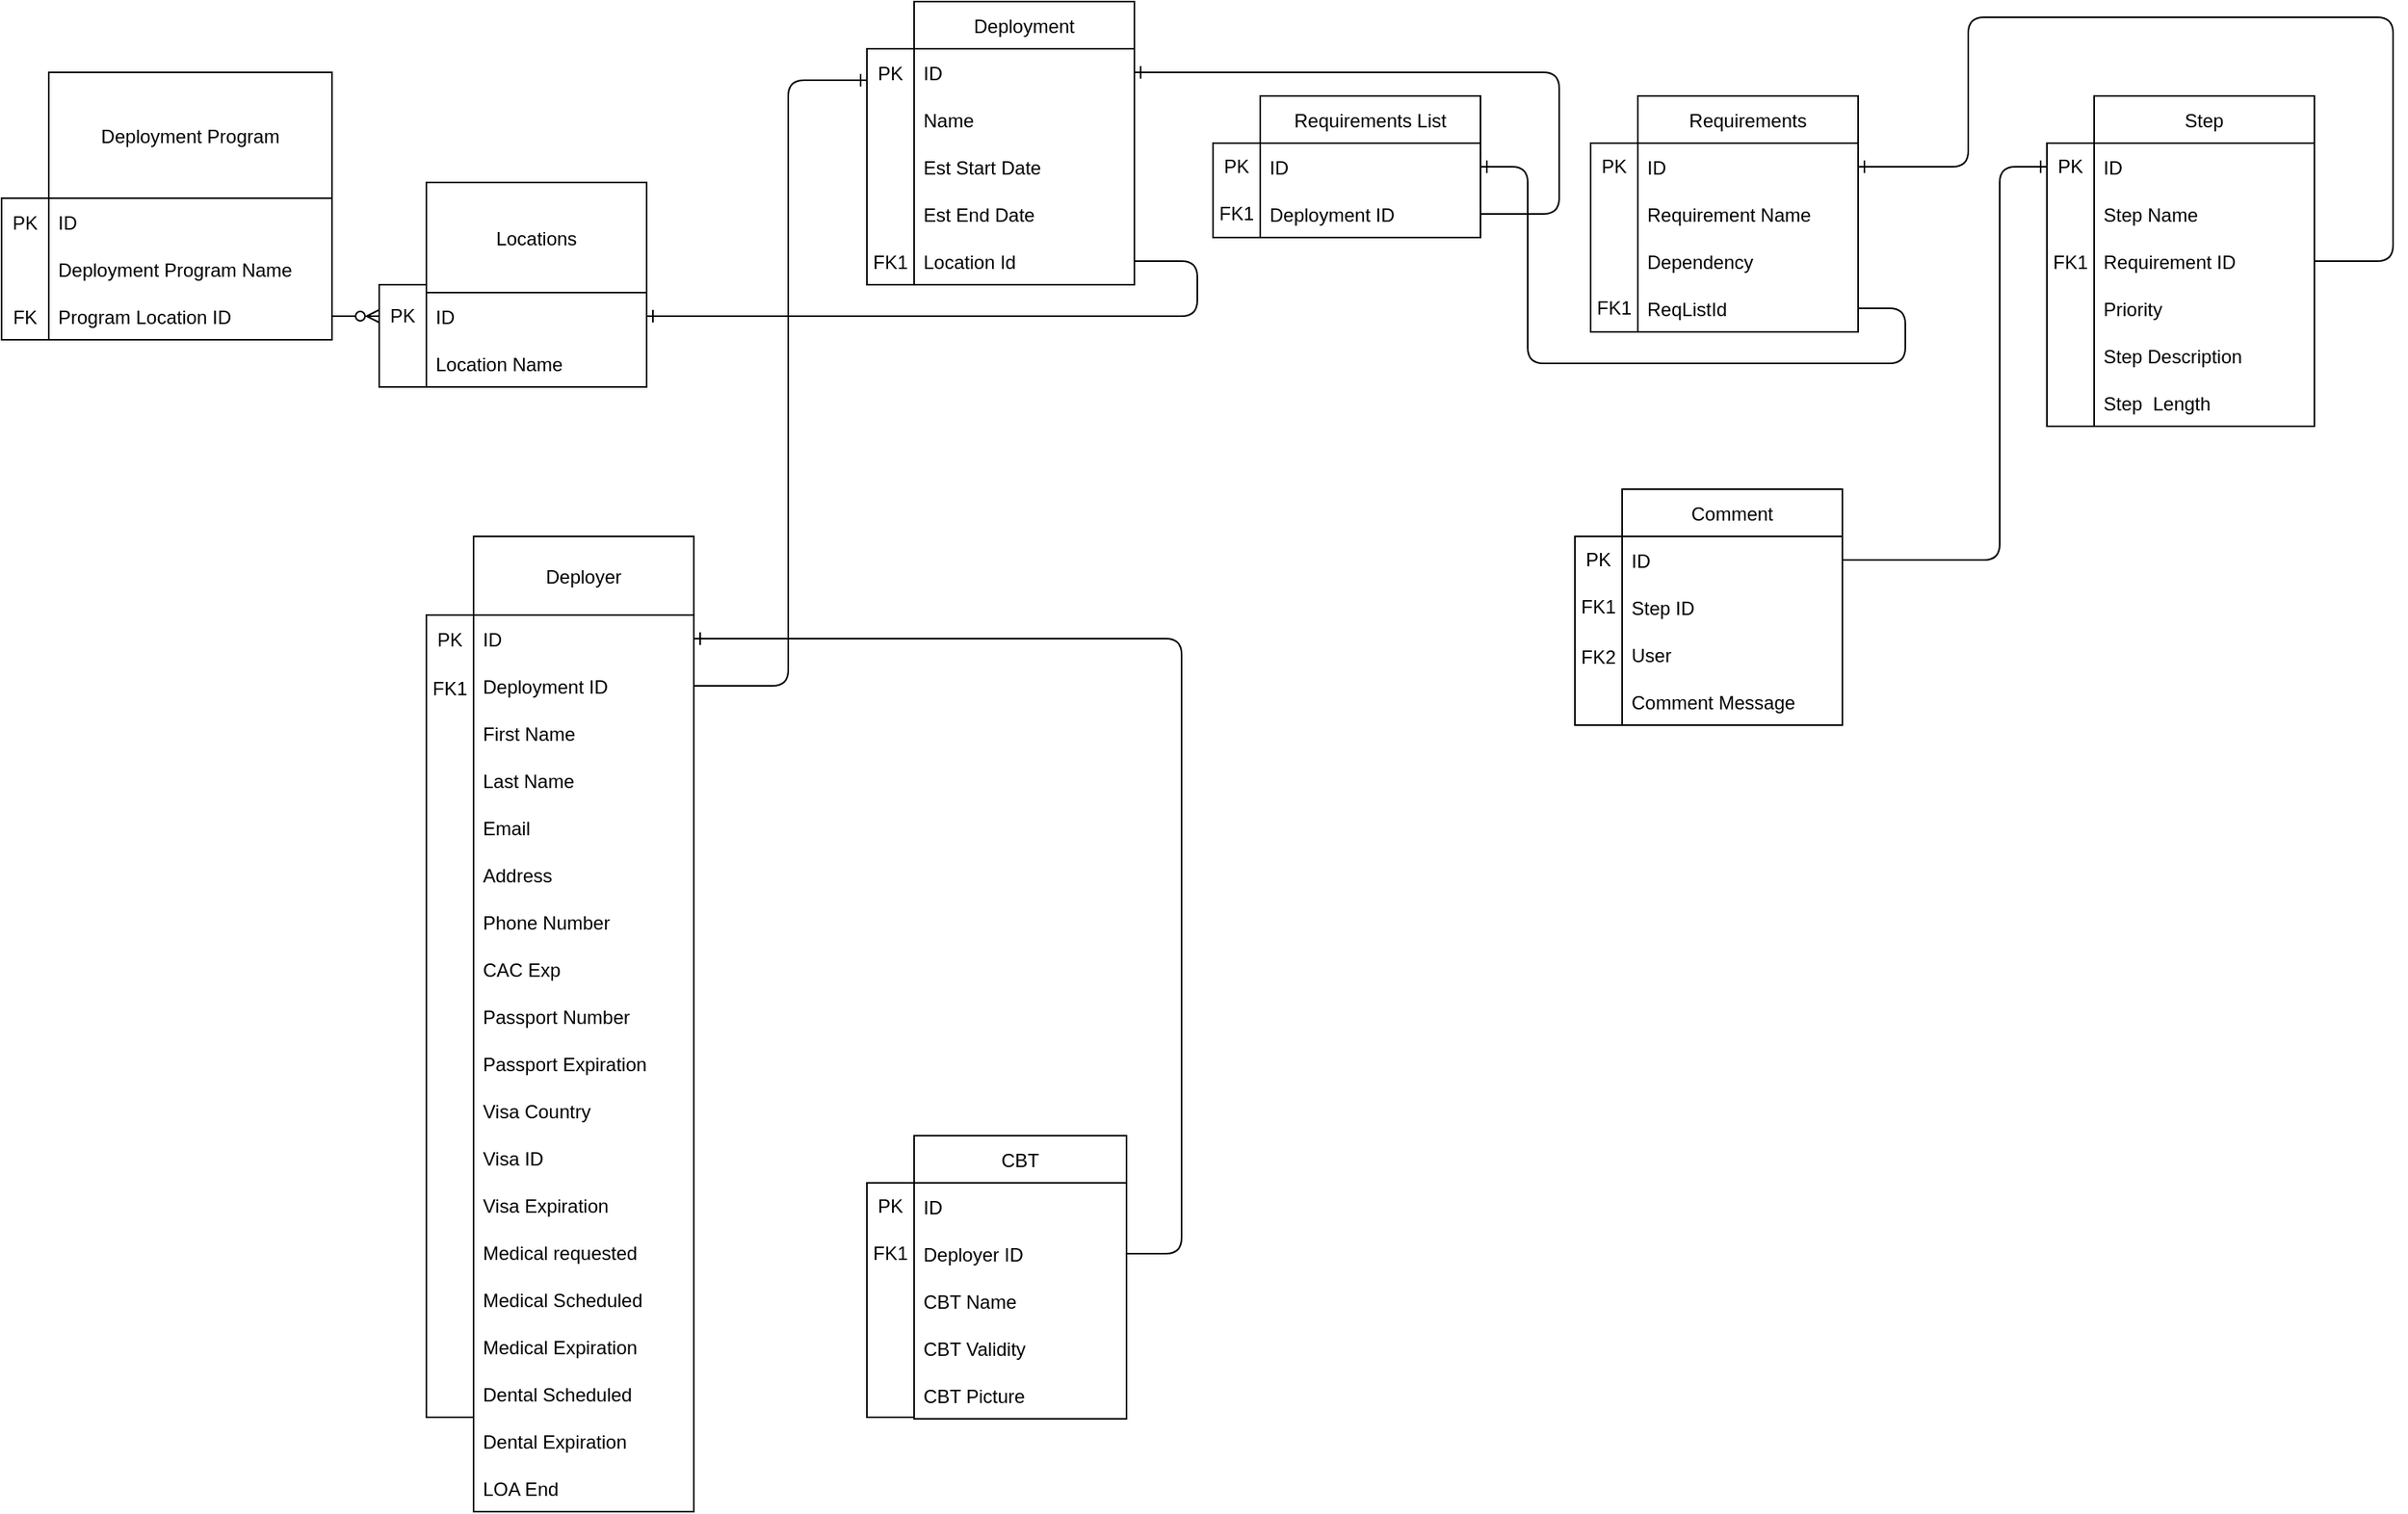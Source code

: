 <mxfile>
    <diagram id="AFWs4lzlDskF8MYlSA8I" name="Page-1">
        <mxGraphModel dx="1898" dy="1566" grid="1" gridSize="10" guides="1" tooltips="1" connect="1" arrows="1" fold="1" page="1" pageScale="1" pageWidth="850" pageHeight="1100" math="0" shadow="0">
            <root>
                <mxCell id="0"/>
                <mxCell id="1" parent="0"/>
                <mxCell id="123" value="Deployer" style="swimlane;fontStyle=0;childLayout=stackLayout;horizontal=1;startSize=50;horizontalStack=0;resizeParent=1;resizeParentMax=0;resizeLast=0;collapsible=1;marginBottom=0;" parent="1" vertex="1">
                    <mxGeometry x="80" y="160" width="140" height="620" as="geometry"/>
                </mxCell>
                <mxCell id="134" value="ID" style="text;strokeColor=none;fillColor=none;align=left;verticalAlign=middle;spacingLeft=4;spacingRight=4;overflow=hidden;points=[[0,0.5],[1,0.5]];portConstraint=eastwest;rotatable=0;" parent="123" vertex="1">
                    <mxGeometry y="50" width="140" height="30" as="geometry"/>
                </mxCell>
                <mxCell id="158" value="Deployment ID" style="text;strokeColor=none;fillColor=none;align=left;verticalAlign=middle;spacingLeft=4;spacingRight=4;overflow=hidden;points=[[0,0.5],[1,0.5]];portConstraint=eastwest;rotatable=0;" parent="123" vertex="1">
                    <mxGeometry y="80" width="140" height="30" as="geometry"/>
                </mxCell>
                <mxCell id="466" value="First Name" style="text;strokeColor=none;fillColor=none;align=left;verticalAlign=middle;spacingLeft=4;spacingRight=4;overflow=hidden;points=[[0,0.5],[1,0.5]];portConstraint=eastwest;rotatable=0;" parent="123" vertex="1">
                    <mxGeometry y="110" width="140" height="30" as="geometry"/>
                </mxCell>
                <mxCell id="467" value="Last Name" style="text;strokeColor=none;fillColor=none;align=left;verticalAlign=middle;spacingLeft=4;spacingRight=4;overflow=hidden;points=[[0,0.5],[1,0.5]];portConstraint=eastwest;rotatable=0;" parent="123" vertex="1">
                    <mxGeometry y="140" width="140" height="30" as="geometry"/>
                </mxCell>
                <mxCell id="124" value="Email  " style="text;strokeColor=none;fillColor=none;align=left;verticalAlign=middle;spacingLeft=4;spacingRight=4;overflow=hidden;points=[[0,0.5],[1,0.5]];portConstraint=eastwest;rotatable=0;" parent="123" vertex="1">
                    <mxGeometry y="170" width="140" height="30" as="geometry"/>
                </mxCell>
                <mxCell id="125" value="Address" style="text;strokeColor=none;fillColor=none;align=left;verticalAlign=middle;spacingLeft=4;spacingRight=4;overflow=hidden;points=[[0,0.5],[1,0.5]];portConstraint=eastwest;rotatable=0;" parent="123" vertex="1">
                    <mxGeometry y="200" width="140" height="30" as="geometry"/>
                </mxCell>
                <mxCell id="127" value="Phone Number" style="text;strokeColor=none;fillColor=none;align=left;verticalAlign=middle;spacingLeft=4;spacingRight=4;overflow=hidden;points=[[0,0.5],[1,0.5]];portConstraint=eastwest;rotatable=0;" parent="123" vertex="1">
                    <mxGeometry y="230" width="140" height="30" as="geometry"/>
                </mxCell>
                <mxCell id="422" value="CAC Exp" style="text;strokeColor=none;fillColor=none;align=left;verticalAlign=middle;spacingLeft=4;spacingRight=4;overflow=hidden;points=[[0,0.5],[1,0.5]];portConstraint=eastwest;rotatable=0;" parent="123" vertex="1">
                    <mxGeometry y="260" width="140" height="30" as="geometry"/>
                </mxCell>
                <mxCell id="128" value="Passport Number" style="text;strokeColor=none;fillColor=none;align=left;verticalAlign=middle;spacingLeft=4;spacingRight=4;overflow=hidden;points=[[0,0.5],[1,0.5]];portConstraint=eastwest;rotatable=0;" parent="123" vertex="1">
                    <mxGeometry y="290" width="140" height="30" as="geometry"/>
                </mxCell>
                <mxCell id="446" value="Passport Expiration" style="text;strokeColor=none;fillColor=none;align=left;verticalAlign=middle;spacingLeft=4;spacingRight=4;overflow=hidden;points=[[0,0.5],[1,0.5]];portConstraint=eastwest;rotatable=0;" parent="123" vertex="1">
                    <mxGeometry y="320" width="140" height="30" as="geometry"/>
                </mxCell>
                <mxCell id="126" value="Visa Country" style="text;strokeColor=none;fillColor=none;align=left;verticalAlign=middle;spacingLeft=4;spacingRight=4;overflow=hidden;points=[[0,0.5],[1,0.5]];portConstraint=eastwest;rotatable=0;perimeterSpacing=1;" parent="123" vertex="1">
                    <mxGeometry y="350" width="140" height="30" as="geometry"/>
                </mxCell>
                <mxCell id="448" value="Visa ID" style="text;strokeColor=none;fillColor=none;align=left;verticalAlign=middle;spacingLeft=4;spacingRight=4;overflow=hidden;points=[[0,0.5],[1,0.5]];portConstraint=eastwest;rotatable=0;perimeterSpacing=1;" parent="123" vertex="1">
                    <mxGeometry y="380" width="140" height="30" as="geometry"/>
                </mxCell>
                <mxCell id="449" value="Visa Expiration" style="text;strokeColor=none;fillColor=none;align=left;verticalAlign=middle;spacingLeft=4;spacingRight=4;overflow=hidden;points=[[0,0.5],[1,0.5]];portConstraint=eastwest;rotatable=0;perimeterSpacing=1;" parent="123" vertex="1">
                    <mxGeometry y="410" width="140" height="30" as="geometry"/>
                </mxCell>
                <mxCell id="176" value="Medical requested" style="text;strokeColor=none;fillColor=none;align=left;verticalAlign=middle;spacingLeft=4;spacingRight=4;overflow=hidden;points=[[0,0.5],[1,0.5]];portConstraint=eastwest;rotatable=0;" parent="123" vertex="1">
                    <mxGeometry y="440" width="140" height="30" as="geometry"/>
                </mxCell>
                <mxCell id="452" value="Medical Scheduled" style="text;strokeColor=none;fillColor=none;align=left;verticalAlign=middle;spacingLeft=4;spacingRight=4;overflow=hidden;points=[[0,0.5],[1,0.5]];portConstraint=eastwest;rotatable=0;" parent="123" vertex="1">
                    <mxGeometry y="470" width="140" height="30" as="geometry"/>
                </mxCell>
                <mxCell id="453" value="Medical Expiration" style="text;strokeColor=none;fillColor=none;align=left;verticalAlign=middle;spacingLeft=4;spacingRight=4;overflow=hidden;points=[[0,0.5],[1,0.5]];portConstraint=eastwest;rotatable=0;" parent="123" vertex="1">
                    <mxGeometry y="500" width="140" height="30" as="geometry"/>
                </mxCell>
                <mxCell id="177" value="Dental Scheduled" style="text;strokeColor=none;fillColor=none;align=left;verticalAlign=middle;spacingLeft=4;spacingRight=4;overflow=hidden;points=[[0,0.5],[1,0.5]];portConstraint=eastwest;rotatable=0;" parent="123" vertex="1">
                    <mxGeometry y="530" width="140" height="30" as="geometry"/>
                </mxCell>
                <mxCell id="454" value="Dental Expiration" style="text;strokeColor=none;fillColor=none;align=left;verticalAlign=middle;spacingLeft=4;spacingRight=4;overflow=hidden;points=[[0,0.5],[1,0.5]];portConstraint=eastwest;rotatable=0;" parent="123" vertex="1">
                    <mxGeometry y="560" width="140" height="30" as="geometry"/>
                </mxCell>
                <mxCell id="450" value="LOA End" style="text;strokeColor=none;fillColor=none;align=left;verticalAlign=middle;spacingLeft=4;spacingRight=4;overflow=hidden;points=[[0,0.5],[1,0.5]];portConstraint=eastwest;rotatable=0;" parent="123" vertex="1">
                    <mxGeometry y="590" width="140" height="30" as="geometry"/>
                </mxCell>
                <mxCell id="148" value="CBT" style="swimlane;fontStyle=0;childLayout=stackLayout;horizontal=1;startSize=30;horizontalStack=0;resizeParent=1;resizeParentMax=0;resizeLast=0;collapsible=1;marginBottom=0;" parent="1" vertex="1">
                    <mxGeometry x="360" y="541" width="135" height="180" as="geometry"/>
                </mxCell>
                <mxCell id="149" value="ID" style="text;strokeColor=none;fillColor=none;align=left;verticalAlign=middle;spacingLeft=4;spacingRight=4;overflow=hidden;points=[[0,0.5],[1,0.5]];portConstraint=eastwest;rotatable=0;" parent="148" vertex="1">
                    <mxGeometry y="30" width="135" height="30" as="geometry"/>
                </mxCell>
                <mxCell id="462" value="Deployer ID" style="text;strokeColor=none;fillColor=none;align=left;verticalAlign=middle;spacingLeft=4;spacingRight=4;overflow=hidden;points=[[0,0.5],[1,0.5]];portConstraint=eastwest;rotatable=0;" parent="148" vertex="1">
                    <mxGeometry y="60" width="135" height="30" as="geometry"/>
                </mxCell>
                <mxCell id="150" value="CBT Name" style="text;strokeColor=none;fillColor=none;align=left;verticalAlign=middle;spacingLeft=4;spacingRight=4;overflow=hidden;points=[[0,0.5],[1,0.5]];portConstraint=eastwest;rotatable=0;" parent="148" vertex="1">
                    <mxGeometry y="90" width="135" height="30" as="geometry"/>
                </mxCell>
                <mxCell id="151" value="CBT Validity" style="text;strokeColor=none;fillColor=none;align=left;verticalAlign=middle;spacingLeft=4;spacingRight=4;overflow=hidden;points=[[0,0.5],[1,0.5]];portConstraint=eastwest;rotatable=0;" parent="148" vertex="1">
                    <mxGeometry y="120" width="135" height="30" as="geometry"/>
                </mxCell>
                <mxCell id="175" value="CBT Picture" style="text;strokeColor=none;fillColor=none;align=left;verticalAlign=middle;spacingLeft=4;spacingRight=4;overflow=hidden;points=[[0,0.5],[1,0.5]];portConstraint=eastwest;rotatable=0;" parent="148" vertex="1">
                    <mxGeometry y="150" width="135" height="30" as="geometry"/>
                </mxCell>
                <mxCell id="161" value="Locations" style="swimlane;fontStyle=0;childLayout=stackLayout;horizontal=1;startSize=70;horizontalStack=0;resizeParent=1;resizeParentMax=0;resizeLast=0;collapsible=1;marginBottom=0;" parent="1" vertex="1">
                    <mxGeometry x="50" y="-65" width="140" height="130" as="geometry"/>
                </mxCell>
                <mxCell id="162" value="ID" style="text;strokeColor=none;fillColor=none;align=left;verticalAlign=middle;spacingLeft=4;spacingRight=4;overflow=hidden;points=[[0,0.5],[1,0.5]];portConstraint=eastwest;rotatable=0;" parent="161" vertex="1">
                    <mxGeometry y="70" width="140" height="30" as="geometry"/>
                </mxCell>
                <mxCell id="221" value="Location Name" style="text;strokeColor=none;fillColor=none;align=left;verticalAlign=middle;spacingLeft=4;spacingRight=4;overflow=hidden;points=[[0,0.5],[1,0.5]];portConstraint=eastwest;rotatable=0;" parent="161" vertex="1">
                    <mxGeometry y="100" width="140" height="30" as="geometry"/>
                </mxCell>
                <mxCell id="166" value="Deployment" style="swimlane;fontStyle=0;childLayout=stackLayout;horizontal=1;startSize=30;horizontalStack=0;resizeParent=1;resizeParentMax=0;resizeLast=0;collapsible=1;marginBottom=0;" parent="1" vertex="1">
                    <mxGeometry x="360" y="-180" width="140" height="180" as="geometry"/>
                </mxCell>
                <mxCell id="167" value="ID" style="text;strokeColor=none;fillColor=none;align=left;verticalAlign=middle;spacingLeft=4;spacingRight=4;overflow=hidden;points=[[0,0.5],[1,0.5]];portConstraint=eastwest;rotatable=0;" parent="166" vertex="1">
                    <mxGeometry y="30" width="140" height="30" as="geometry"/>
                </mxCell>
                <mxCell id="439" value="Name" style="text;strokeColor=none;fillColor=none;align=left;verticalAlign=middle;spacingLeft=4;spacingRight=4;overflow=hidden;points=[[0,0.5],[1,0.5]];portConstraint=eastwest;rotatable=0;" parent="166" vertex="1">
                    <mxGeometry y="60" width="140" height="30" as="geometry"/>
                </mxCell>
                <mxCell id="468" value="Est Start Date" style="text;strokeColor=none;fillColor=none;align=left;verticalAlign=middle;spacingLeft=4;spacingRight=4;overflow=hidden;points=[[0,0.5],[1,0.5]];portConstraint=eastwest;rotatable=0;" parent="166" vertex="1">
                    <mxGeometry y="90" width="140" height="30" as="geometry"/>
                </mxCell>
                <mxCell id="438" value="Est End Date" style="text;strokeColor=none;fillColor=none;align=left;verticalAlign=middle;spacingLeft=4;spacingRight=4;overflow=hidden;points=[[0,0.5],[1,0.5]];portConstraint=eastwest;rotatable=0;" parent="166" vertex="1">
                    <mxGeometry y="120" width="140" height="30" as="geometry"/>
                </mxCell>
                <mxCell id="169" value="Location Id" style="text;strokeColor=none;fillColor=none;align=left;verticalAlign=middle;spacingLeft=4;spacingRight=4;overflow=hidden;points=[[0,0.5],[1,0.5]];portConstraint=eastwest;rotatable=0;" parent="166" vertex="1">
                    <mxGeometry y="150" width="140" height="30" as="geometry"/>
                </mxCell>
                <mxCell id="192" value="Comment" style="swimlane;fontStyle=0;childLayout=stackLayout;horizontal=1;startSize=30;horizontalStack=0;resizeParent=1;resizeParentMax=0;resizeLast=0;collapsible=1;marginBottom=0;" parent="1" vertex="1">
                    <mxGeometry x="810" y="130" width="140" height="150" as="geometry"/>
                </mxCell>
                <mxCell id="212" value="ID" style="text;strokeColor=none;fillColor=none;align=left;verticalAlign=middle;spacingLeft=4;spacingRight=4;overflow=hidden;points=[[0,0.5],[1,0.5]];portConstraint=eastwest;rotatable=0;" parent="192" vertex="1">
                    <mxGeometry y="30" width="140" height="30" as="geometry"/>
                </mxCell>
                <mxCell id="194" value="Step ID" style="text;strokeColor=none;fillColor=none;align=left;verticalAlign=middle;spacingLeft=4;spacingRight=4;overflow=hidden;points=[[0,0.5],[1,0.5]];portConstraint=eastwest;rotatable=0;" parent="192" vertex="1">
                    <mxGeometry y="60" width="140" height="30" as="geometry"/>
                </mxCell>
                <mxCell id="442" value="User" style="text;strokeColor=none;fillColor=none;align=left;verticalAlign=middle;spacingLeft=4;spacingRight=4;overflow=hidden;points=[[0,0.5],[1,0.5]];portConstraint=eastwest;rotatable=0;" parent="192" vertex="1">
                    <mxGeometry y="90" width="140" height="30" as="geometry"/>
                </mxCell>
                <mxCell id="195" value="Comment Message" style="text;strokeColor=none;fillColor=none;align=left;verticalAlign=middle;spacingLeft=4;spacingRight=4;overflow=hidden;points=[[0,0.5],[1,0.5]];portConstraint=eastwest;rotatable=0;" parent="192" vertex="1">
                    <mxGeometry y="120" width="140" height="30" as="geometry"/>
                </mxCell>
                <mxCell id="208" value="Requirements List" style="swimlane;fontStyle=0;childLayout=stackLayout;horizontal=1;startSize=30;horizontalStack=0;resizeParent=1;resizeParentMax=0;resizeLast=0;collapsible=1;marginBottom=0;" parent="1" vertex="1">
                    <mxGeometry x="580" y="-120" width="140" height="90" as="geometry"/>
                </mxCell>
                <mxCell id="209" value="ID" style="text;strokeColor=none;fillColor=none;align=left;verticalAlign=middle;spacingLeft=4;spacingRight=4;overflow=hidden;points=[[0,0.5],[1,0.5]];portConstraint=eastwest;rotatable=0;" parent="208" vertex="1">
                    <mxGeometry y="30" width="140" height="30" as="geometry"/>
                </mxCell>
                <mxCell id="211" value="Deployment ID" style="text;strokeColor=none;fillColor=none;align=left;verticalAlign=middle;spacingLeft=4;spacingRight=4;overflow=hidden;points=[[0,0.5],[1,0.5]];portConstraint=eastwest;rotatable=0;" parent="208" vertex="1">
                    <mxGeometry y="60" width="140" height="30" as="geometry"/>
                </mxCell>
                <mxCell id="213" value="Requirements" style="swimlane;fontStyle=0;childLayout=stackLayout;horizontal=1;startSize=30;horizontalStack=0;resizeParent=1;resizeParentMax=0;resizeLast=0;collapsible=1;marginBottom=0;" parent="1" vertex="1">
                    <mxGeometry x="820" y="-120" width="140" height="150" as="geometry"/>
                </mxCell>
                <mxCell id="214" value="ID" style="text;strokeColor=none;fillColor=none;align=left;verticalAlign=middle;spacingLeft=4;spacingRight=4;overflow=hidden;points=[[0,0.5],[1,0.5]];portConstraint=eastwest;rotatable=0;" parent="213" vertex="1">
                    <mxGeometry y="30" width="140" height="30" as="geometry"/>
                </mxCell>
                <mxCell id="215" value="Requirement Name" style="text;strokeColor=none;fillColor=none;align=left;verticalAlign=middle;spacingLeft=4;spacingRight=4;overflow=hidden;points=[[0,0.5],[1,0.5]];portConstraint=eastwest;rotatable=0;" parent="213" vertex="1">
                    <mxGeometry y="60" width="140" height="30" as="geometry"/>
                </mxCell>
                <mxCell id="223" value="Dependency" style="text;strokeColor=none;fillColor=none;align=left;verticalAlign=middle;spacingLeft=4;spacingRight=4;overflow=hidden;points=[[0,0.5],[1,0.5]];portConstraint=eastwest;rotatable=0;" parent="213" vertex="1">
                    <mxGeometry y="90" width="140" height="30" as="geometry"/>
                </mxCell>
                <mxCell id="225" value="ReqListId" style="text;strokeColor=none;fillColor=none;align=left;verticalAlign=middle;spacingLeft=4;spacingRight=4;overflow=hidden;points=[[0,0.5],[1,0.5]];portConstraint=eastwest;rotatable=0;" parent="213" vertex="1">
                    <mxGeometry y="120" width="140" height="30" as="geometry"/>
                </mxCell>
                <mxCell id="216" value="Deployment Program" style="swimlane;fontStyle=0;childLayout=stackLayout;horizontal=1;startSize=80;horizontalStack=0;resizeParent=1;resizeParentMax=0;resizeLast=0;collapsible=1;marginBottom=0;" parent="1" vertex="1">
                    <mxGeometry x="-190" y="-135" width="180" height="170" as="geometry"/>
                </mxCell>
                <mxCell id="217" value="ID" style="text;strokeColor=none;fillColor=none;align=left;verticalAlign=middle;spacingLeft=4;spacingRight=4;overflow=hidden;points=[[0,0.5],[1,0.5]];portConstraint=eastwest;rotatable=0;" parent="216" vertex="1">
                    <mxGeometry y="80" width="180" height="30" as="geometry"/>
                </mxCell>
                <mxCell id="276" value="Deployment Program Name" style="text;strokeColor=none;fillColor=none;align=left;verticalAlign=middle;spacingLeft=4;spacingRight=4;overflow=hidden;points=[[0,0.5],[1,0.5]];portConstraint=eastwest;rotatable=0;" parent="216" vertex="1">
                    <mxGeometry y="110" width="180" height="30" as="geometry"/>
                </mxCell>
                <mxCell id="219" value="Program Location ID" style="text;strokeColor=none;fillColor=none;align=left;verticalAlign=middle;spacingLeft=4;spacingRight=4;overflow=hidden;points=[[0,0.5],[1,0.5]];portConstraint=eastwest;rotatable=0;" parent="216" vertex="1">
                    <mxGeometry y="140" width="180" height="30" as="geometry"/>
                </mxCell>
                <mxCell id="241" value="Step" style="swimlane;fontStyle=0;childLayout=stackLayout;horizontal=1;startSize=30;horizontalStack=0;resizeParent=1;resizeParentMax=0;resizeLast=0;collapsible=1;marginBottom=0;" parent="1" vertex="1">
                    <mxGeometry x="1110" y="-120" width="140" height="210" as="geometry"/>
                </mxCell>
                <mxCell id="242" value="ID" style="text;strokeColor=none;fillColor=none;align=left;verticalAlign=middle;spacingLeft=4;spacingRight=4;overflow=hidden;points=[[0,0.5],[1,0.5]];portConstraint=eastwest;rotatable=0;" parent="241" vertex="1">
                    <mxGeometry y="30" width="140" height="30" as="geometry"/>
                </mxCell>
                <mxCell id="455" value="Step Name" style="text;strokeColor=none;fillColor=none;align=left;verticalAlign=middle;spacingLeft=4;spacingRight=4;overflow=hidden;points=[[0,0.5],[1,0.5]];portConstraint=eastwest;rotatable=0;" parent="241" vertex="1">
                    <mxGeometry y="60" width="140" height="30" as="geometry"/>
                </mxCell>
                <mxCell id="243" value="Requirement ID" style="text;strokeColor=none;fillColor=none;align=left;verticalAlign=middle;spacingLeft=4;spacingRight=4;overflow=hidden;points=[[0,0.5],[1,0.5]];portConstraint=eastwest;rotatable=0;" parent="241" vertex="1">
                    <mxGeometry y="90" width="140" height="30" as="geometry"/>
                </mxCell>
                <mxCell id="245" value="Priority" style="text;strokeColor=none;fillColor=none;align=left;verticalAlign=middle;spacingLeft=4;spacingRight=4;overflow=hidden;points=[[0,0.5],[1,0.5]];portConstraint=eastwest;rotatable=0;" parent="241" vertex="1">
                    <mxGeometry y="120" width="140" height="30" as="geometry"/>
                </mxCell>
                <mxCell id="469" value="Step Description" style="text;strokeColor=none;fillColor=none;align=left;verticalAlign=middle;spacingLeft=4;spacingRight=4;overflow=hidden;points=[[0,0.5],[1,0.5]];portConstraint=eastwest;rotatable=0;" vertex="1" parent="241">
                    <mxGeometry y="150" width="140" height="30" as="geometry"/>
                </mxCell>
                <mxCell id="244" value="Step  Length" style="text;strokeColor=none;fillColor=none;align=left;verticalAlign=middle;spacingLeft=4;spacingRight=4;overflow=hidden;points=[[0,0.5],[1,0.5]];portConstraint=eastwest;rotatable=0;" parent="241" vertex="1">
                    <mxGeometry y="180" width="140" height="30" as="geometry"/>
                </mxCell>
                <mxCell id="275" style="edgeStyle=none;html=1;exitX=1;exitY=0.5;exitDx=0;exitDy=0;startArrow=none;startFill=0;endArrow=ERzeroToMany;endFill=0;" parent="1" source="219" edge="1">
                    <mxGeometry relative="1" as="geometry">
                        <mxPoint x="20" y="20" as="targetPoint"/>
                    </mxGeometry>
                </mxCell>
                <mxCell id="312" value="" style="shape=table;startSize=0;container=1;collapsible=0;childLayout=tableLayout;" parent="1" vertex="1">
                    <mxGeometry x="-220" y="-55" width="30" height="90" as="geometry"/>
                </mxCell>
                <mxCell id="313" value="" style="shape=partialRectangle;collapsible=0;dropTarget=0;pointerEvents=0;fillColor=none;top=0;left=0;bottom=0;right=0;points=[[0,0.5],[1,0.5]];portConstraint=eastwest;" parent="312" vertex="1">
                    <mxGeometry width="30" height="90" as="geometry"/>
                </mxCell>
                <mxCell id="314" value="" style="shape=partialRectangle;html=1;whiteSpace=wrap;connectable=0;overflow=hidden;fillColor=none;top=0;left=0;bottom=0;right=0;pointerEvents=1;" parent="313" vertex="1">
                    <mxGeometry width="30" height="90" as="geometry">
                        <mxRectangle width="30" height="90" as="alternateBounds"/>
                    </mxGeometry>
                </mxCell>
                <mxCell id="315" value="PK" style="shape=partialRectangle;html=1;whiteSpace=wrap;connectable=0;overflow=hidden;fillColor=none;top=0;left=0;bottom=0;right=0;pointerEvents=1;" parent="1" vertex="1">
                    <mxGeometry x="-220" y="-49" width="30" height="20" as="geometry">
                        <mxRectangle width="30" height="90" as="alternateBounds"/>
                    </mxGeometry>
                </mxCell>
                <mxCell id="316" value="FK" style="shape=partialRectangle;html=1;whiteSpace=wrap;connectable=0;overflow=hidden;fillColor=none;top=0;left=0;bottom=0;right=0;pointerEvents=1;" parent="1" vertex="1">
                    <mxGeometry x="-220" y="11" width="30" height="20" as="geometry">
                        <mxRectangle width="30" height="90" as="alternateBounds"/>
                    </mxGeometry>
                </mxCell>
                <mxCell id="317" value="" style="shape=table;startSize=0;container=1;collapsible=0;childLayout=tableLayout;" parent="1" vertex="1">
                    <mxGeometry x="20" width="30" height="65" as="geometry"/>
                </mxCell>
                <mxCell id="318" value="" style="shape=partialRectangle;collapsible=0;dropTarget=0;pointerEvents=0;fillColor=none;top=0;left=0;bottom=0;right=0;points=[[0,0.5],[1,0.5]];portConstraint=eastwest;" parent="317" vertex="1">
                    <mxGeometry width="30" height="65" as="geometry"/>
                </mxCell>
                <mxCell id="319" value="" style="shape=partialRectangle;html=1;whiteSpace=wrap;connectable=0;overflow=hidden;fillColor=none;top=0;left=0;bottom=0;right=0;pointerEvents=1;" parent="318" vertex="1">
                    <mxGeometry width="30" height="65" as="geometry">
                        <mxRectangle width="30" height="65" as="alternateBounds"/>
                    </mxGeometry>
                </mxCell>
                <mxCell id="320" value="PK" style="shape=partialRectangle;html=1;whiteSpace=wrap;connectable=0;overflow=hidden;fillColor=none;top=0;left=0;bottom=0;right=0;pointerEvents=1;" parent="1" vertex="1">
                    <mxGeometry x="20" y="10" width="30" height="20" as="geometry">
                        <mxRectangle width="30" height="90" as="alternateBounds"/>
                    </mxGeometry>
                </mxCell>
                <mxCell id="325" value="" style="shape=table;startSize=0;container=1;collapsible=0;childLayout=tableLayout;" parent="1" vertex="1">
                    <mxGeometry x="50" y="210" width="30" height="510" as="geometry"/>
                </mxCell>
                <mxCell id="326" value="" style="shape=partialRectangle;collapsible=0;dropTarget=0;pointerEvents=0;fillColor=none;top=0;left=0;bottom=0;right=0;points=[[0,0.5],[1,0.5]];portConstraint=eastwest;" parent="325" vertex="1">
                    <mxGeometry width="30" height="510" as="geometry"/>
                </mxCell>
                <mxCell id="327" value="" style="shape=partialRectangle;html=1;whiteSpace=wrap;connectable=0;overflow=hidden;fillColor=none;top=0;left=0;bottom=0;right=0;pointerEvents=1;" parent="326" vertex="1">
                    <mxGeometry width="30" height="510" as="geometry">
                        <mxRectangle width="30" height="510" as="alternateBounds"/>
                    </mxGeometry>
                </mxCell>
                <mxCell id="328" value="PK" style="shape=partialRectangle;html=1;whiteSpace=wrap;connectable=0;overflow=hidden;fillColor=none;top=0;left=0;bottom=0;right=0;pointerEvents=1;" parent="1" vertex="1">
                    <mxGeometry x="50" y="216" width="30" height="20" as="geometry">
                        <mxRectangle width="30" height="90" as="alternateBounds"/>
                    </mxGeometry>
                </mxCell>
                <mxCell id="361" value="" style="shape=table;startSize=0;container=1;collapsible=0;childLayout=tableLayout;" parent="1" vertex="1">
                    <mxGeometry x="330" y="-150" width="30" height="150" as="geometry"/>
                </mxCell>
                <mxCell id="362" value="" style="shape=partialRectangle;collapsible=0;dropTarget=0;pointerEvents=0;fillColor=none;top=0;left=0;bottom=0;right=0;points=[[0,0.5],[1,0.5]];portConstraint=eastwest;" parent="361" vertex="1">
                    <mxGeometry width="30" height="150" as="geometry"/>
                </mxCell>
                <mxCell id="363" value="" style="shape=partialRectangle;html=1;whiteSpace=wrap;connectable=0;overflow=hidden;fillColor=none;top=0;left=0;bottom=0;right=0;pointerEvents=1;" parent="362" vertex="1">
                    <mxGeometry width="30" height="150" as="geometry">
                        <mxRectangle width="30" height="150" as="alternateBounds"/>
                    </mxGeometry>
                </mxCell>
                <mxCell id="364" value="PK" style="shape=partialRectangle;html=1;whiteSpace=wrap;connectable=0;overflow=hidden;fillColor=none;top=0;left=0;bottom=0;right=0;pointerEvents=1;" parent="1" vertex="1">
                    <mxGeometry x="330" y="-144" width="30" height="20" as="geometry">
                        <mxRectangle width="30" height="90" as="alternateBounds"/>
                    </mxGeometry>
                </mxCell>
                <mxCell id="366" value="" style="shape=table;startSize=0;container=1;collapsible=0;childLayout=tableLayout;" parent="1" vertex="1">
                    <mxGeometry x="550" y="-90" width="30" height="60" as="geometry"/>
                </mxCell>
                <mxCell id="367" value="" style="shape=partialRectangle;collapsible=0;dropTarget=0;pointerEvents=0;fillColor=none;top=0;left=0;bottom=0;right=0;points=[[0,0.5],[1,0.5]];portConstraint=eastwest;" parent="366" vertex="1">
                    <mxGeometry width="30" height="60" as="geometry"/>
                </mxCell>
                <mxCell id="368" value="" style="shape=partialRectangle;html=1;whiteSpace=wrap;connectable=0;overflow=hidden;fillColor=none;top=0;left=0;bottom=0;right=0;pointerEvents=1;" parent="367" vertex="1">
                    <mxGeometry width="30" height="60" as="geometry">
                        <mxRectangle width="30" height="60" as="alternateBounds"/>
                    </mxGeometry>
                </mxCell>
                <mxCell id="369" value="PK" style="shape=partialRectangle;html=1;whiteSpace=wrap;connectable=0;overflow=hidden;fillColor=none;top=0;left=0;bottom=0;right=0;pointerEvents=1;" parent="1" vertex="1">
                    <mxGeometry x="550" y="-85" width="30" height="20" as="geometry">
                        <mxRectangle width="30" height="90" as="alternateBounds"/>
                    </mxGeometry>
                </mxCell>
                <mxCell id="371" value="" style="shape=table;startSize=0;container=1;collapsible=0;childLayout=tableLayout;" parent="1" vertex="1">
                    <mxGeometry x="330" y="571" width="30" height="149" as="geometry"/>
                </mxCell>
                <mxCell id="372" value="" style="shape=partialRectangle;collapsible=0;dropTarget=0;pointerEvents=0;fillColor=none;top=0;left=0;bottom=0;right=0;points=[[0,0.5],[1,0.5]];portConstraint=eastwest;" parent="371" vertex="1">
                    <mxGeometry width="30" height="149" as="geometry"/>
                </mxCell>
                <mxCell id="373" value="" style="shape=partialRectangle;html=1;whiteSpace=wrap;connectable=0;overflow=hidden;fillColor=none;top=0;left=0;bottom=0;right=0;pointerEvents=1;" parent="372" vertex="1">
                    <mxGeometry width="30" height="149" as="geometry">
                        <mxRectangle width="30" height="149" as="alternateBounds"/>
                    </mxGeometry>
                </mxCell>
                <mxCell id="374" value="PK" style="shape=partialRectangle;html=1;whiteSpace=wrap;connectable=0;overflow=hidden;fillColor=none;top=0;left=0;bottom=0;right=0;pointerEvents=1;" parent="1" vertex="1">
                    <mxGeometry x="330" y="576" width="30" height="20" as="geometry">
                        <mxRectangle width="30" height="90" as="alternateBounds"/>
                    </mxGeometry>
                </mxCell>
                <mxCell id="376" value="" style="shape=table;startSize=0;container=1;collapsible=0;childLayout=tableLayout;" parent="1" vertex="1">
                    <mxGeometry x="780" y="160" width="30" height="120" as="geometry"/>
                </mxCell>
                <mxCell id="377" value="" style="shape=partialRectangle;collapsible=0;dropTarget=0;pointerEvents=0;fillColor=none;top=0;left=0;bottom=0;right=0;points=[[0,0.5],[1,0.5]];portConstraint=eastwest;" parent="376" vertex="1">
                    <mxGeometry width="30" height="120" as="geometry"/>
                </mxCell>
                <mxCell id="378" value="" style="shape=partialRectangle;html=1;whiteSpace=wrap;connectable=0;overflow=hidden;fillColor=none;top=0;left=0;bottom=0;right=0;pointerEvents=1;" parent="377" vertex="1">
                    <mxGeometry width="30" height="120" as="geometry">
                        <mxRectangle width="30" height="120" as="alternateBounds"/>
                    </mxGeometry>
                </mxCell>
                <mxCell id="379" value="PK" style="shape=partialRectangle;html=1;whiteSpace=wrap;connectable=0;overflow=hidden;fillColor=none;top=0;left=0;bottom=0;right=0;pointerEvents=1;" parent="1" vertex="1">
                    <mxGeometry x="780" y="165" width="30" height="20" as="geometry">
                        <mxRectangle width="30" height="90" as="alternateBounds"/>
                    </mxGeometry>
                </mxCell>
                <mxCell id="380" value="FK1" style="shape=partialRectangle;html=1;whiteSpace=wrap;connectable=0;overflow=hidden;fillColor=none;top=0;left=0;bottom=0;right=0;pointerEvents=1;" parent="1" vertex="1">
                    <mxGeometry x="780" y="195" width="30" height="20" as="geometry">
                        <mxRectangle width="30" height="90" as="alternateBounds"/>
                    </mxGeometry>
                </mxCell>
                <mxCell id="387" value="" style="shape=table;startSize=0;container=1;collapsible=0;childLayout=tableLayout;" parent="1" vertex="1">
                    <mxGeometry x="790" y="-90" width="30" height="120" as="geometry"/>
                </mxCell>
                <mxCell id="388" value="" style="shape=partialRectangle;collapsible=0;dropTarget=0;pointerEvents=0;fillColor=none;top=0;left=0;bottom=0;right=0;points=[[0,0.5],[1,0.5]];portConstraint=eastwest;" parent="387" vertex="1">
                    <mxGeometry width="30" height="120" as="geometry"/>
                </mxCell>
                <mxCell id="389" value="" style="shape=partialRectangle;html=1;whiteSpace=wrap;connectable=0;overflow=hidden;fillColor=none;top=0;left=0;bottom=0;right=0;pointerEvents=1;" parent="388" vertex="1">
                    <mxGeometry width="30" height="120" as="geometry">
                        <mxRectangle width="30" height="120" as="alternateBounds"/>
                    </mxGeometry>
                </mxCell>
                <mxCell id="390" value="PK" style="shape=partialRectangle;html=1;whiteSpace=wrap;connectable=0;overflow=hidden;fillColor=none;top=0;left=0;bottom=0;right=0;pointerEvents=1;" parent="1" vertex="1">
                    <mxGeometry x="790" y="-85" width="30" height="20" as="geometry">
                        <mxRectangle width="30" height="90" as="alternateBounds"/>
                    </mxGeometry>
                </mxCell>
                <mxCell id="392" value="" style="shape=table;startSize=0;container=1;collapsible=0;childLayout=tableLayout;" parent="1" vertex="1">
                    <mxGeometry x="1080" y="-90" width="30" height="180" as="geometry"/>
                </mxCell>
                <mxCell id="393" value="" style="shape=partialRectangle;collapsible=0;dropTarget=0;pointerEvents=0;fillColor=none;top=0;left=0;bottom=0;right=0;points=[[0,0.5],[1,0.5]];portConstraint=eastwest;" parent="392" vertex="1">
                    <mxGeometry width="30" height="180" as="geometry"/>
                </mxCell>
                <mxCell id="394" value="" style="shape=partialRectangle;html=1;whiteSpace=wrap;connectable=0;overflow=hidden;fillColor=none;top=0;left=0;bottom=0;right=0;pointerEvents=1;" parent="393" vertex="1">
                    <mxGeometry width="30" height="180" as="geometry">
                        <mxRectangle width="30" height="180" as="alternateBounds"/>
                    </mxGeometry>
                </mxCell>
                <mxCell id="395" value="PK" style="shape=partialRectangle;html=1;whiteSpace=wrap;connectable=0;overflow=hidden;fillColor=none;top=0;left=0;bottom=0;right=0;pointerEvents=1;" parent="1" vertex="1">
                    <mxGeometry x="1080" y="-85" width="30" height="20" as="geometry">
                        <mxRectangle width="30" height="90" as="alternateBounds"/>
                    </mxGeometry>
                </mxCell>
                <mxCell id="396" value="FK1" style="shape=partialRectangle;html=1;whiteSpace=wrap;connectable=0;overflow=hidden;fillColor=none;top=0;left=0;bottom=0;right=0;pointerEvents=1;" parent="1" vertex="1">
                    <mxGeometry x="790" y="5" width="30" height="20" as="geometry">
                        <mxRectangle width="30" height="90" as="alternateBounds"/>
                    </mxGeometry>
                </mxCell>
                <mxCell id="400" value="FK1" style="shape=partialRectangle;html=1;whiteSpace=wrap;connectable=0;overflow=hidden;fillColor=none;top=0;left=0;bottom=0;right=0;pointerEvents=1;" parent="1" vertex="1">
                    <mxGeometry x="550" y="-55" width="30" height="20" as="geometry">
                        <mxRectangle width="30" height="90" as="alternateBounds"/>
                    </mxGeometry>
                </mxCell>
                <mxCell id="418" value="FK1" style="shape=partialRectangle;html=1;whiteSpace=wrap;connectable=0;overflow=hidden;fillColor=none;top=0;left=0;bottom=0;right=0;pointerEvents=1;" parent="1" vertex="1">
                    <mxGeometry x="330" y="-24" width="30" height="20" as="geometry">
                        <mxRectangle width="30" height="90" as="alternateBounds"/>
                    </mxGeometry>
                </mxCell>
                <mxCell id="443" style="edgeStyle=none;html=1;exitX=1;exitY=0.5;exitDx=0;exitDy=0;endArrow=ERone;endFill=0;" parent="1" source="212" edge="1">
                    <mxGeometry relative="1" as="geometry">
                        <mxPoint x="1080" y="-75" as="targetPoint"/>
                        <mxPoint x="1010" y="-220" as="sourcePoint"/>
                        <Array as="points">
                            <mxPoint x="1050" y="175"/>
                            <mxPoint x="1050" y="-75"/>
                        </Array>
                    </mxGeometry>
                </mxCell>
                <mxCell id="444" value="FK2" style="shape=partialRectangle;html=1;whiteSpace=wrap;connectable=0;overflow=hidden;fillColor=none;top=0;left=0;bottom=0;right=0;pointerEvents=1;" parent="1" vertex="1">
                    <mxGeometry x="780" y="227" width="30" height="20" as="geometry">
                        <mxRectangle width="30" height="90" as="alternateBounds"/>
                    </mxGeometry>
                </mxCell>
                <mxCell id="445" value="FK1" style="shape=partialRectangle;html=1;whiteSpace=wrap;connectable=0;overflow=hidden;fillColor=none;top=0;left=0;bottom=0;right=0;pointerEvents=1;" parent="1" vertex="1">
                    <mxGeometry x="50" y="247" width="30" height="20" as="geometry">
                        <mxRectangle width="30" height="90" as="alternateBounds"/>
                    </mxGeometry>
                </mxCell>
                <mxCell id="456" value="FK1" style="shape=partialRectangle;html=1;whiteSpace=wrap;connectable=0;overflow=hidden;fillColor=none;top=0;left=0;bottom=0;right=0;pointerEvents=1;" parent="1" vertex="1">
                    <mxGeometry x="1080" y="-24" width="30" height="20" as="geometry">
                        <mxRectangle width="30" height="90" as="alternateBounds"/>
                    </mxGeometry>
                </mxCell>
                <mxCell id="457" style="edgeStyle=none;html=1;exitX=1;exitY=0.5;exitDx=0;exitDy=0;entryX=1;entryY=0.5;entryDx=0;entryDy=0;endArrow=ERone;endFill=0;" parent="1" source="243" target="214" edge="1">
                    <mxGeometry relative="1" as="geometry">
                        <Array as="points">
                            <mxPoint x="1300" y="-15"/>
                            <mxPoint x="1300" y="-170"/>
                            <mxPoint x="1030" y="-170"/>
                            <mxPoint x="1030" y="-75"/>
                        </Array>
                    </mxGeometry>
                </mxCell>
                <mxCell id="458" style="edgeStyle=none;html=1;exitX=1;exitY=0.5;exitDx=0;exitDy=0;entryX=1;entryY=0.5;entryDx=0;entryDy=0;endArrow=ERone;endFill=0;" parent="1" source="225" target="209" edge="1">
                    <mxGeometry relative="1" as="geometry">
                        <Array as="points">
                            <mxPoint x="990" y="15"/>
                            <mxPoint x="990" y="50"/>
                            <mxPoint x="750" y="50"/>
                            <mxPoint x="750" y="-75"/>
                        </Array>
                    </mxGeometry>
                </mxCell>
                <mxCell id="459" style="edgeStyle=none;html=1;exitX=1;exitY=0.5;exitDx=0;exitDy=0;entryX=1;entryY=0.5;entryDx=0;entryDy=0;endArrow=ERone;endFill=0;" parent="1" source="211" target="167" edge="1">
                    <mxGeometry relative="1" as="geometry">
                        <Array as="points">
                            <mxPoint x="770" y="-45"/>
                            <mxPoint x="770" y="-135"/>
                        </Array>
                    </mxGeometry>
                </mxCell>
                <mxCell id="460" style="edgeStyle=none;html=1;exitX=1;exitY=0.5;exitDx=0;exitDy=0;entryX=1;entryY=0.5;entryDx=0;entryDy=0;endArrow=ERone;endFill=0;" parent="1" source="169" target="162" edge="1">
                    <mxGeometry relative="1" as="geometry">
                        <Array as="points">
                            <mxPoint x="540" y="-15"/>
                            <mxPoint x="540" y="20"/>
                        </Array>
                    </mxGeometry>
                </mxCell>
                <mxCell id="463" value="FK1" style="shape=partialRectangle;html=1;whiteSpace=wrap;connectable=0;overflow=hidden;fillColor=none;top=0;left=0;bottom=0;right=0;pointerEvents=1;" parent="1" vertex="1">
                    <mxGeometry x="330" y="606" width="30" height="20" as="geometry">
                        <mxRectangle width="30" height="90" as="alternateBounds"/>
                    </mxGeometry>
                </mxCell>
                <mxCell id="464" style="edgeStyle=none;html=1;exitX=1;exitY=0.5;exitDx=0;exitDy=0;entryX=1;entryY=0.5;entryDx=0;entryDy=0;endArrow=ERone;endFill=0;" parent="1" source="462" target="134" edge="1">
                    <mxGeometry relative="1" as="geometry">
                        <Array as="points">
                            <mxPoint x="530" y="616"/>
                            <mxPoint x="530" y="225"/>
                        </Array>
                    </mxGeometry>
                </mxCell>
                <mxCell id="465" style="edgeStyle=none;html=1;exitX=1;exitY=0.5;exitDx=0;exitDy=0;endArrow=ERone;endFill=0;" parent="1" source="158" edge="1">
                    <mxGeometry relative="1" as="geometry">
                        <mxPoint x="330" y="-130" as="targetPoint"/>
                        <Array as="points">
                            <mxPoint x="280" y="255"/>
                            <mxPoint x="280" y="-130"/>
                        </Array>
                    </mxGeometry>
                </mxCell>
            </root>
        </mxGraphModel>
    </diagram>
</mxfile>